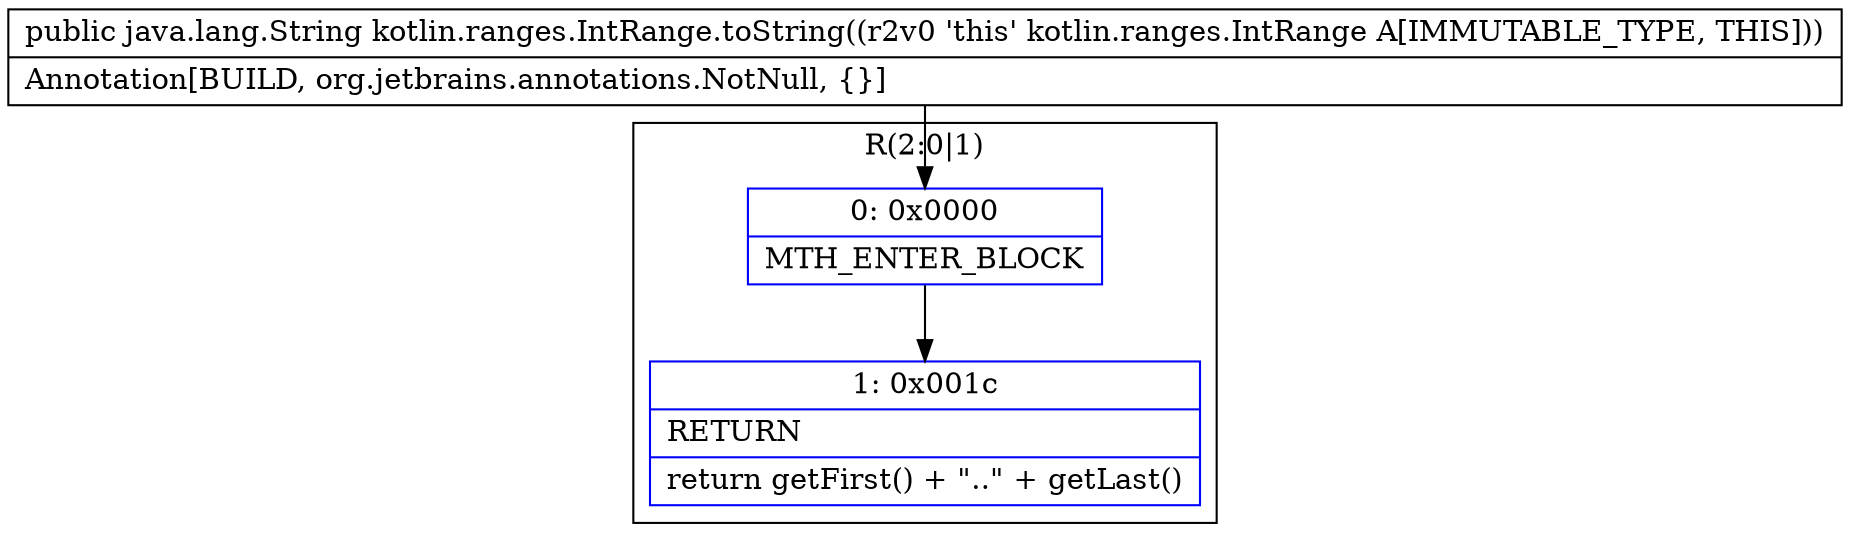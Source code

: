 digraph "CFG forkotlin.ranges.IntRange.toString()Ljava\/lang\/String;" {
subgraph cluster_Region_979938242 {
label = "R(2:0|1)";
node [shape=record,color=blue];
Node_0 [shape=record,label="{0\:\ 0x0000|MTH_ENTER_BLOCK\l}"];
Node_1 [shape=record,label="{1\:\ 0x001c|RETURN\l|return getFirst() + \"..\" + getLast()\l}"];
}
MethodNode[shape=record,label="{public java.lang.String kotlin.ranges.IntRange.toString((r2v0 'this' kotlin.ranges.IntRange A[IMMUTABLE_TYPE, THIS]))  | Annotation[BUILD, org.jetbrains.annotations.NotNull, \{\}]\l}"];
MethodNode -> Node_0;
Node_0 -> Node_1;
}

